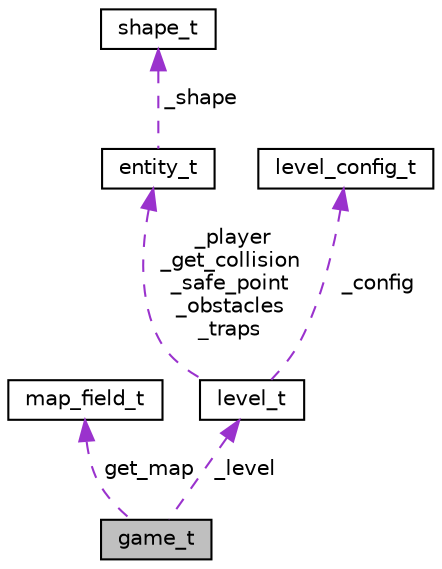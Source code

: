 digraph "game_t"
{
  edge [fontname="Helvetica",fontsize="10",labelfontname="Helvetica",labelfontsize="10"];
  node [fontname="Helvetica",fontsize="10",shape=record];
  Node1 [label="game_t",height=0.2,width=0.4,color="black", fillcolor="grey75", style="filled", fontcolor="black"];
  Node2 -> Node1 [dir="back",color="darkorchid3",fontsize="10",style="dashed",label=" get_map" ,fontname="Helvetica"];
  Node2 [label="map_field_t",height=0.2,width=0.4,color="black", fillcolor="white", style="filled",URL="$structmap__field__t.html"];
  Node3 -> Node1 [dir="back",color="darkorchid3",fontsize="10",style="dashed",label=" _level" ,fontname="Helvetica"];
  Node3 [label="level_t",height=0.2,width=0.4,color="black", fillcolor="white", style="filled",URL="$structlevel__t.html"];
  Node4 -> Node3 [dir="back",color="darkorchid3",fontsize="10",style="dashed",label=" _player\n_get_collision\n_safe_point\n_obstacles\n_traps" ,fontname="Helvetica"];
  Node4 [label="entity_t",height=0.2,width=0.4,color="black", fillcolor="white", style="filled",URL="$structentity__t.html"];
  Node5 -> Node4 [dir="back",color="darkorchid3",fontsize="10",style="dashed",label=" _shape" ,fontname="Helvetica"];
  Node5 [label="shape_t",height=0.2,width=0.4,color="black", fillcolor="white", style="filled",URL="$structshape__t.html"];
  Node6 -> Node3 [dir="back",color="darkorchid3",fontsize="10",style="dashed",label=" _config" ,fontname="Helvetica"];
  Node6 [label="level_config_t",height=0.2,width=0.4,color="black", fillcolor="white", style="filled",URL="$structlevel__config__t.html"];
}
